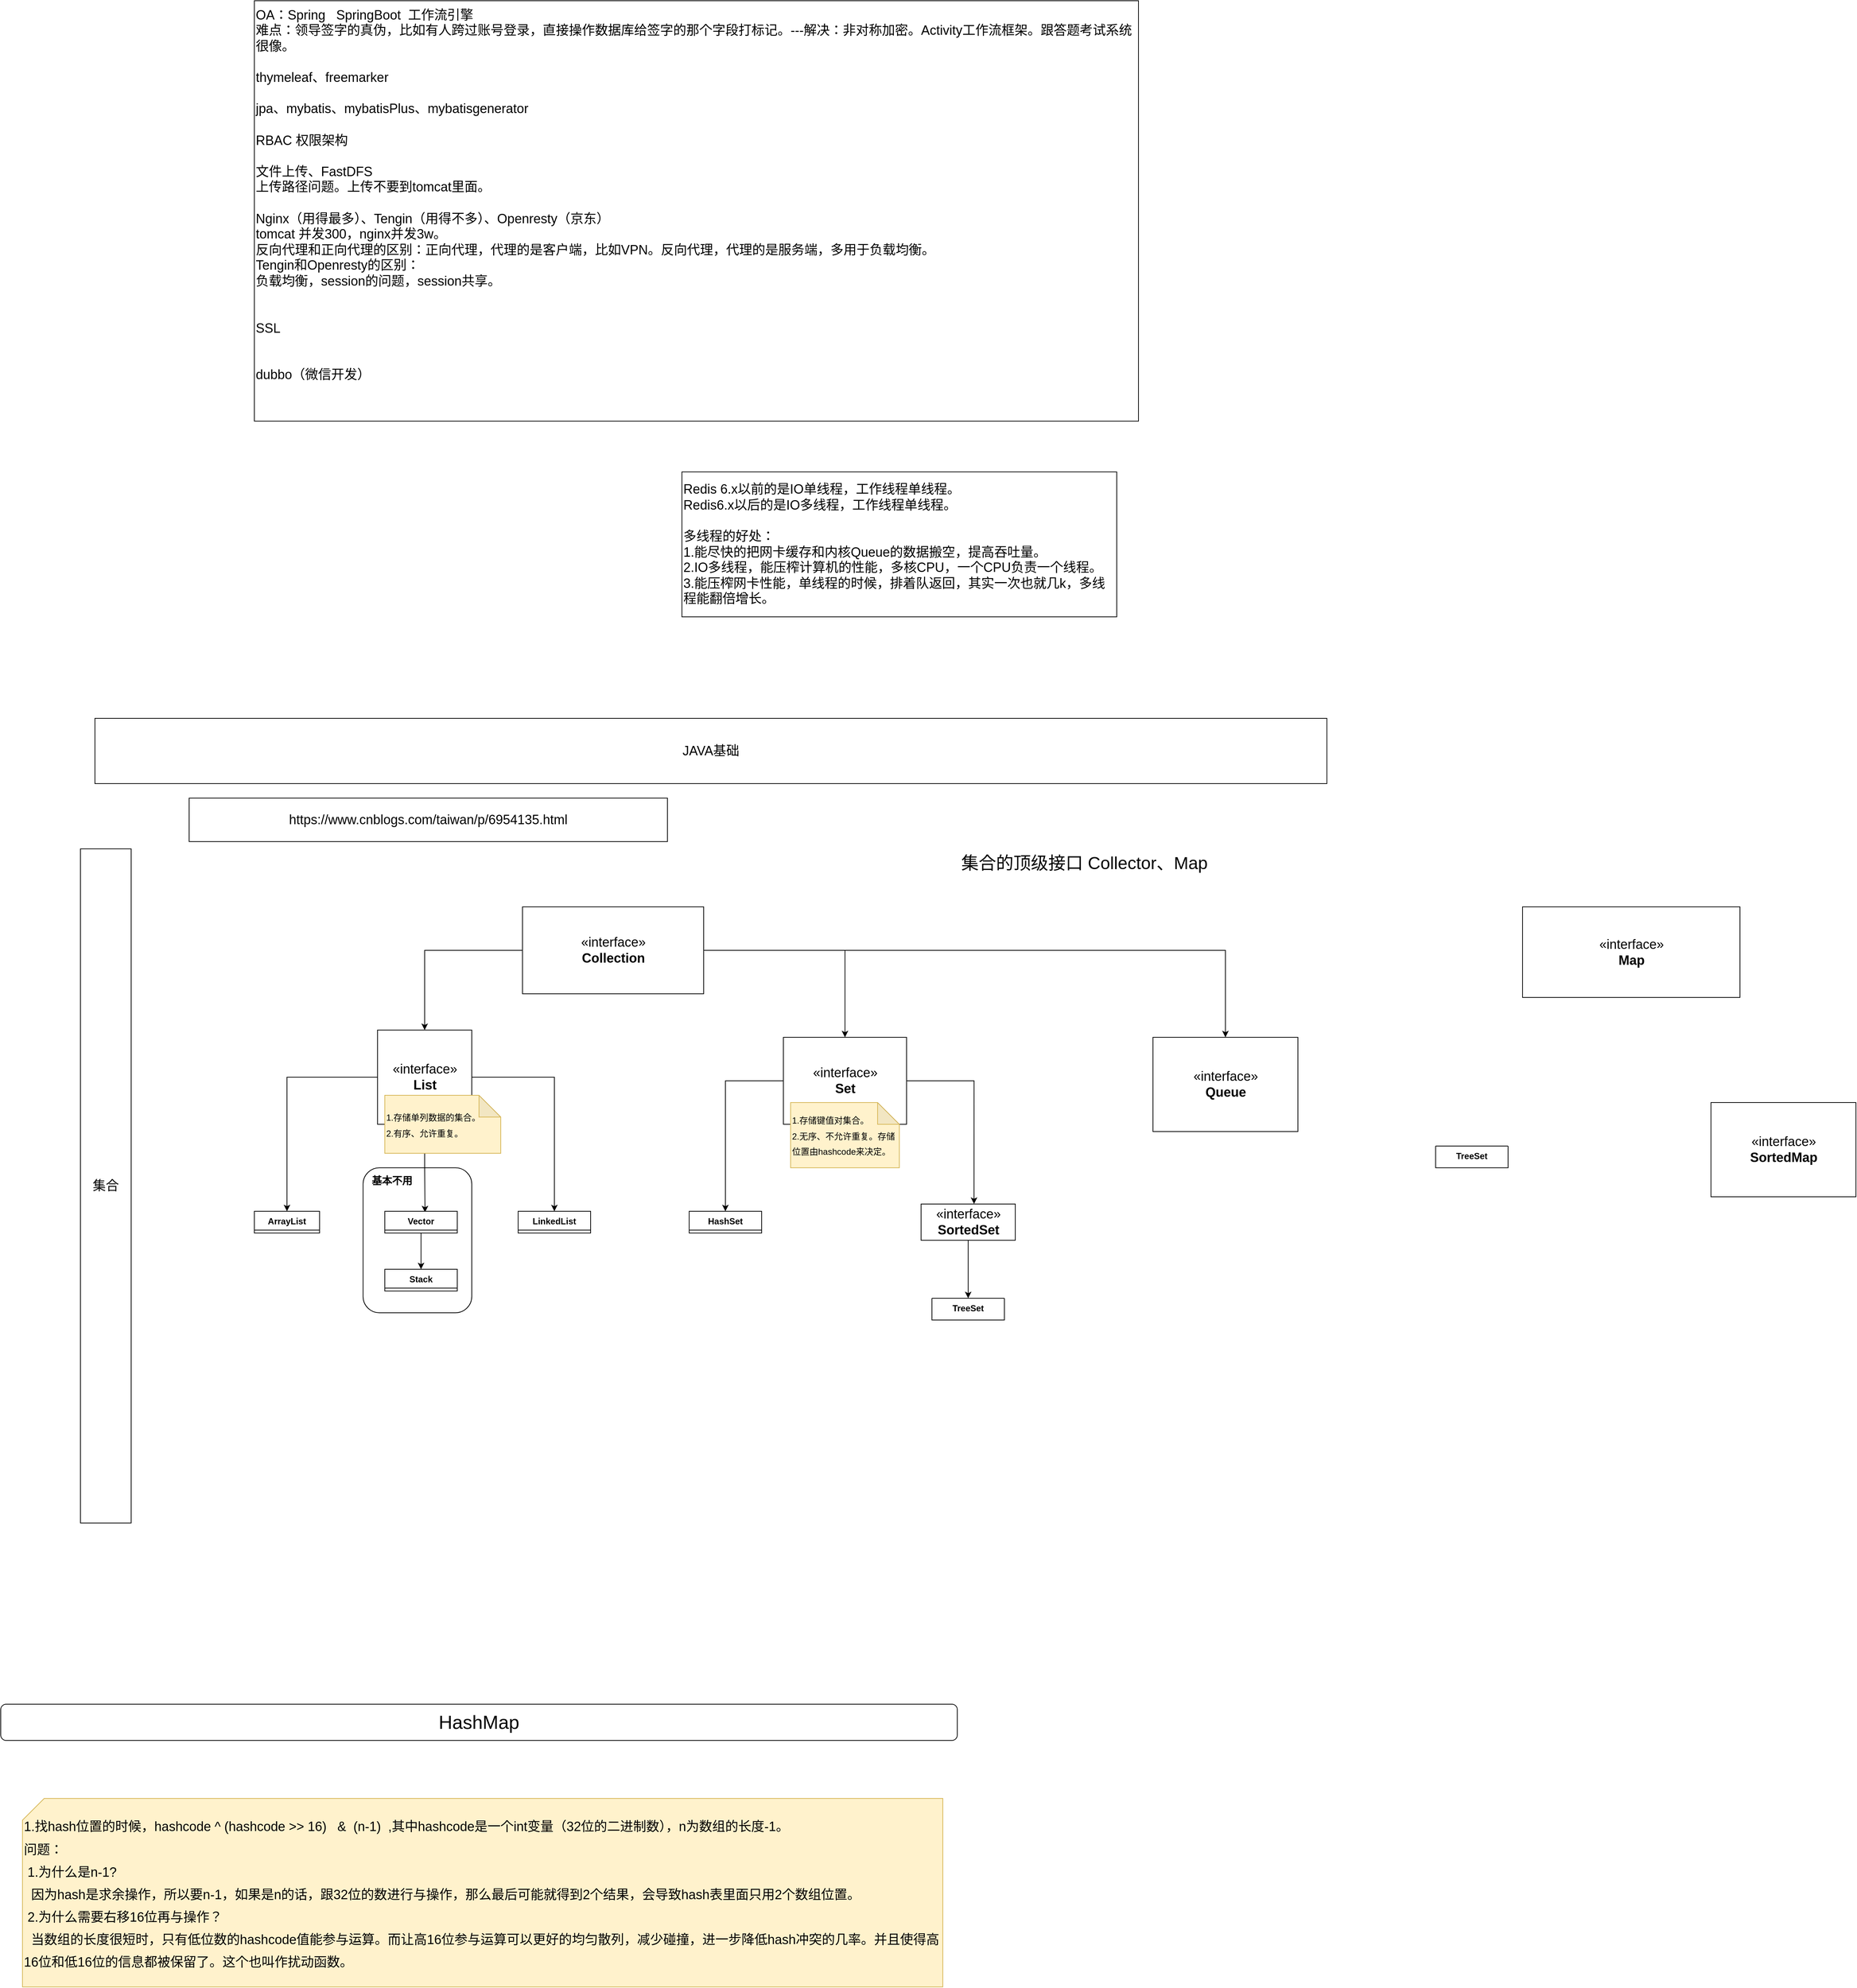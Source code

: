 <mxfile version="20.8.23" type="github">
  <diagram id="n1ftZFPXeWoBccRL3Ds-" name="第 1 页">
    <mxGraphModel dx="2261" dy="1933" grid="1" gridSize="10" guides="1" tooltips="1" connect="1" arrows="1" fold="1" page="1" pageScale="1" pageWidth="827" pageHeight="1169" math="0" shadow="0">
      <root>
        <mxCell id="0" />
        <mxCell id="1" parent="0" />
        <mxCell id="vPuZBKZ0nRlixl8lQZM2-37" value="" style="rounded=1;whiteSpace=wrap;html=1;fontSize=24;" parent="1" vertex="1">
          <mxGeometry x="100" y="930" width="150" height="200" as="geometry" />
        </mxCell>
        <mxCell id="UYtDyfvaQPsocZmwA6KJ-1" value="&lt;font style=&quot;font-size: 18px;&quot;&gt;OA：Spring&amp;nbsp; &amp;nbsp;SpringBoot&amp;nbsp; 工作流引擎&lt;br&gt;难点：领导签字的真伪，比如有人跨过账号登录，直接操作数据库给签字的那个字段打标记。---解决：非对称加密。Activity工作流框架。跟答题考试系统很像。&lt;br&gt;&lt;br&gt;thymeleaf、freemarker&lt;br&gt;&lt;br&gt;jpa、mybatis、mybatisPlus、mybatisgenerator&lt;br&gt;&lt;br&gt;RBAC 权限架构&lt;br&gt;&lt;br&gt;文件上传、FastDFS&lt;br&gt;上传路径问题。上传不要到tomcat里面。&lt;br&gt;&lt;br&gt;Nginx（用得最多）、Tengin（用得不多）、Openresty（京东）&lt;br&gt;tomcat 并发300，nginx并发3w。&lt;br&gt;反向代理和正向代理的区别：正向代理，代理的是客户端，比如VPN。反向代理，代理的是服务端，多用于负载均衡。&lt;br&gt;Tengin和Openresty的区别：&lt;br&gt;负载均衡，session的问题，session共享。&lt;br&gt;&lt;br&gt;&lt;br&gt;SSL&lt;br&gt;&lt;br&gt;&lt;br&gt;dubbo（微信开发）&lt;br&gt;&lt;br&gt;&lt;br&gt;&lt;/font&gt;" style="rounded=0;whiteSpace=wrap;html=1;align=left;" parent="1" vertex="1">
          <mxGeometry x="-50" y="-680" width="1220" height="580" as="geometry" />
        </mxCell>
        <mxCell id="UYtDyfvaQPsocZmwA6KJ-3" value="JAVA基础" style="rounded=0;whiteSpace=wrap;html=1;fontSize=18;" parent="1" vertex="1">
          <mxGeometry x="-270" y="310" width="1700" height="90" as="geometry" />
        </mxCell>
        <mxCell id="UYtDyfvaQPsocZmwA6KJ-4" value="集合" style="rounded=0;whiteSpace=wrap;html=1;fontSize=18;" parent="1" vertex="1">
          <mxGeometry x="-290" y="490" width="70" height="930" as="geometry" />
        </mxCell>
        <mxCell id="UYtDyfvaQPsocZmwA6KJ-11" style="edgeStyle=orthogonalEdgeStyle;rounded=0;orthogonalLoop=1;jettySize=auto;html=1;fontSize=18;" parent="1" source="UYtDyfvaQPsocZmwA6KJ-6" target="UYtDyfvaQPsocZmwA6KJ-9" edge="1">
          <mxGeometry relative="1" as="geometry" />
        </mxCell>
        <mxCell id="UYtDyfvaQPsocZmwA6KJ-13" style="edgeStyle=orthogonalEdgeStyle;rounded=0;orthogonalLoop=1;jettySize=auto;html=1;fontSize=18;" parent="1" source="UYtDyfvaQPsocZmwA6KJ-6" target="UYtDyfvaQPsocZmwA6KJ-8" edge="1">
          <mxGeometry relative="1" as="geometry" />
        </mxCell>
        <mxCell id="vPuZBKZ0nRlixl8lQZM2-48" style="edgeStyle=orthogonalEdgeStyle;rounded=0;orthogonalLoop=1;jettySize=auto;html=1;fontSize=14;" parent="1" source="UYtDyfvaQPsocZmwA6KJ-6" target="vPuZBKZ0nRlixl8lQZM2-21" edge="1">
          <mxGeometry relative="1" as="geometry" />
        </mxCell>
        <mxCell id="UYtDyfvaQPsocZmwA6KJ-6" value="«interface»&lt;br&gt;&lt;b&gt;Collection&lt;/b&gt;" style="html=1;fontSize=18;" parent="1" vertex="1">
          <mxGeometry x="320" y="570" width="250" height="120" as="geometry" />
        </mxCell>
        <mxCell id="UYtDyfvaQPsocZmwA6KJ-7" value="«interface»&lt;br&gt;&lt;b&gt;Map&lt;/b&gt;" style="html=1;fontSize=18;" parent="1" vertex="1">
          <mxGeometry x="1700" y="570" width="300" height="125" as="geometry" />
        </mxCell>
        <mxCell id="vPuZBKZ0nRlixl8lQZM2-33" style="edgeStyle=orthogonalEdgeStyle;rounded=0;orthogonalLoop=1;jettySize=auto;html=1;entryX=0.5;entryY=0;entryDx=0;entryDy=0;fontSize=24;" parent="1" source="UYtDyfvaQPsocZmwA6KJ-8" target="vPuZBKZ0nRlixl8lQZM2-8" edge="1">
          <mxGeometry relative="1" as="geometry" />
        </mxCell>
        <mxCell id="vPuZBKZ0nRlixl8lQZM2-34" style="edgeStyle=orthogonalEdgeStyle;rounded=0;orthogonalLoop=1;jettySize=auto;html=1;entryX=0.555;entryY=0.05;entryDx=0;entryDy=0;entryPerimeter=0;fontSize=24;" parent="1" source="UYtDyfvaQPsocZmwA6KJ-8" target="vPuZBKZ0nRlixl8lQZM2-24" edge="1">
          <mxGeometry relative="1" as="geometry" />
        </mxCell>
        <mxCell id="vPuZBKZ0nRlixl8lQZM2-35" style="edgeStyle=orthogonalEdgeStyle;rounded=0;orthogonalLoop=1;jettySize=auto;html=1;fontSize=24;" parent="1" source="UYtDyfvaQPsocZmwA6KJ-8" target="vPuZBKZ0nRlixl8lQZM2-12" edge="1">
          <mxGeometry relative="1" as="geometry" />
        </mxCell>
        <mxCell id="UYtDyfvaQPsocZmwA6KJ-8" value="«interface»&lt;br&gt;&lt;b&gt;List&lt;/b&gt;" style="html=1;fontSize=18;" parent="1" vertex="1">
          <mxGeometry x="120" y="740" width="130" height="130" as="geometry" />
        </mxCell>
        <mxCell id="vPuZBKZ0nRlixl8lQZM2-43" style="edgeStyle=orthogonalEdgeStyle;rounded=0;orthogonalLoop=1;jettySize=auto;html=1;fontSize=14;" parent="1" source="UYtDyfvaQPsocZmwA6KJ-9" target="vPuZBKZ0nRlixl8lQZM2-16" edge="1">
          <mxGeometry relative="1" as="geometry" />
        </mxCell>
        <mxCell id="vPuZBKZ0nRlixl8lQZM2-46" style="edgeStyle=orthogonalEdgeStyle;rounded=0;orthogonalLoop=1;jettySize=auto;html=1;entryX=0.562;entryY=-0.003;entryDx=0;entryDy=0;entryPerimeter=0;fontSize=14;" parent="1" source="UYtDyfvaQPsocZmwA6KJ-9" target="vPuZBKZ0nRlixl8lQZM2-20" edge="1">
          <mxGeometry relative="1" as="geometry" />
        </mxCell>
        <mxCell id="UYtDyfvaQPsocZmwA6KJ-9" value="«interface»&lt;br&gt;&lt;b&gt;Set&lt;/b&gt;" style="html=1;fontSize=18;" parent="1" vertex="1">
          <mxGeometry x="680" y="750" width="170" height="120" as="geometry" />
        </mxCell>
        <mxCell id="UYtDyfvaQPsocZmwA6KJ-14" value="&lt;font style=&quot;font-size: 12px;&quot;&gt;1.存储单列数据的集合。&lt;br&gt;2.有序、允许重复。&lt;br&gt;&lt;/font&gt;" style="shape=note;whiteSpace=wrap;html=1;backgroundOutline=1;darkOpacity=0.05;fontSize=18;align=left;fillColor=#fff2cc;strokeColor=#d6b656;" parent="1" vertex="1">
          <mxGeometry x="130" y="830" width="160" height="80" as="geometry" />
        </mxCell>
        <mxCell id="UYtDyfvaQPsocZmwA6KJ-15" value="https://www.cnblogs.com/taiwan/p/6954135.html" style="rounded=0;whiteSpace=wrap;html=1;fontSize=18;" parent="1" vertex="1">
          <mxGeometry x="-140" y="420" width="660" height="60" as="geometry" />
        </mxCell>
        <mxCell id="vPuZBKZ0nRlixl8lQZM2-1" value="&lt;font style=&quot;font-size: 18px;&quot;&gt;Redis 6.x以前的是IO单线程，工作线程单线程。&lt;br&gt;Redis6.x以后的是IO多线程，工作线程单线程。&lt;br&gt;&lt;br&gt;多线程的好处：&lt;br&gt;1.能尽快的把网卡缓存和内核Queue的数据搬空，提高吞吐量。&lt;br&gt;2.IO多线程，能压榨计算机的性能，多核CPU，一个CPU负责一个线程。&lt;br&gt;3.能压榨网卡性能，单线程的时候，排着队返回，其实一次也就几k，多线程能翻倍增长。&lt;/font&gt;" style="rounded=0;whiteSpace=wrap;html=1;align=left;" parent="1" vertex="1">
          <mxGeometry x="540" y="-30" width="600" height="200" as="geometry" />
        </mxCell>
        <mxCell id="vPuZBKZ0nRlixl8lQZM2-2" value="&lt;font style=&quot;font-size: 12px;&quot;&gt;1.存储键值对集合。&lt;br&gt;2.无序、不允许重复。存储位置由hashcode来决定。&lt;br&gt;&lt;/font&gt;" style="shape=note;whiteSpace=wrap;html=1;backgroundOutline=1;darkOpacity=0.05;fontSize=18;align=left;fillColor=#fff2cc;strokeColor=#d6b656;" parent="1" vertex="1">
          <mxGeometry x="690" y="840" width="150" height="90" as="geometry" />
        </mxCell>
        <mxCell id="vPuZBKZ0nRlixl8lQZM2-8" value="ArrayList" style="swimlane;fontStyle=1;align=center;verticalAlign=top;childLayout=stackLayout;horizontal=1;startSize=26;horizontalStack=0;resizeParent=1;resizeParentMax=0;resizeLast=0;collapsible=1;marginBottom=0;fontSize=12;" parent="1" vertex="1" collapsed="1">
          <mxGeometry x="-50" y="990" width="90" height="30" as="geometry">
            <mxRectangle x="-30" y="940" width="160" height="86" as="alternateBounds" />
          </mxGeometry>
        </mxCell>
        <mxCell id="vPuZBKZ0nRlixl8lQZM2-9" value="+ field: type" style="text;strokeColor=none;fillColor=none;align=left;verticalAlign=top;spacingLeft=4;spacingRight=4;overflow=hidden;rotatable=0;points=[[0,0.5],[1,0.5]];portConstraint=eastwest;fontSize=12;" parent="vPuZBKZ0nRlixl8lQZM2-8" vertex="1">
          <mxGeometry y="26" width="160" height="26" as="geometry" />
        </mxCell>
        <mxCell id="vPuZBKZ0nRlixl8lQZM2-10" value="" style="line;strokeWidth=1;fillColor=none;align=left;verticalAlign=middle;spacingTop=-1;spacingLeft=3;spacingRight=3;rotatable=0;labelPosition=right;points=[];portConstraint=eastwest;strokeColor=inherit;fontSize=12;" parent="vPuZBKZ0nRlixl8lQZM2-8" vertex="1">
          <mxGeometry y="52" width="160" height="8" as="geometry" />
        </mxCell>
        <mxCell id="vPuZBKZ0nRlixl8lQZM2-11" value="+ method(type): type" style="text;strokeColor=none;fillColor=none;align=left;verticalAlign=top;spacingLeft=4;spacingRight=4;overflow=hidden;rotatable=0;points=[[0,0.5],[1,0.5]];portConstraint=eastwest;fontSize=12;" parent="vPuZBKZ0nRlixl8lQZM2-8" vertex="1">
          <mxGeometry y="60" width="160" height="26" as="geometry" />
        </mxCell>
        <mxCell id="vPuZBKZ0nRlixl8lQZM2-12" value="LinkedList" style="swimlane;fontStyle=1;align=center;verticalAlign=top;childLayout=stackLayout;horizontal=1;startSize=26;horizontalStack=0;resizeParent=1;resizeParentMax=0;resizeLast=0;collapsible=1;marginBottom=0;fontSize=12;" parent="1" vertex="1" collapsed="1">
          <mxGeometry x="314" y="990" width="100" height="30" as="geometry">
            <mxRectangle x="270" y="990" width="160" height="86" as="alternateBounds" />
          </mxGeometry>
        </mxCell>
        <mxCell id="vPuZBKZ0nRlixl8lQZM2-13" value="+ field: type" style="text;strokeColor=none;fillColor=none;align=left;verticalAlign=top;spacingLeft=4;spacingRight=4;overflow=hidden;rotatable=0;points=[[0,0.5],[1,0.5]];portConstraint=eastwest;fontSize=12;" parent="vPuZBKZ0nRlixl8lQZM2-12" vertex="1">
          <mxGeometry y="26" width="160" height="26" as="geometry" />
        </mxCell>
        <mxCell id="vPuZBKZ0nRlixl8lQZM2-14" value="" style="line;strokeWidth=1;fillColor=none;align=left;verticalAlign=middle;spacingTop=-1;spacingLeft=3;spacingRight=3;rotatable=0;labelPosition=right;points=[];portConstraint=eastwest;strokeColor=inherit;fontSize=12;" parent="vPuZBKZ0nRlixl8lQZM2-12" vertex="1">
          <mxGeometry y="52" width="160" height="8" as="geometry" />
        </mxCell>
        <mxCell id="vPuZBKZ0nRlixl8lQZM2-15" value="+ method(type): type" style="text;strokeColor=none;fillColor=none;align=left;verticalAlign=top;spacingLeft=4;spacingRight=4;overflow=hidden;rotatable=0;points=[[0,0.5],[1,0.5]];portConstraint=eastwest;fontSize=12;" parent="vPuZBKZ0nRlixl8lQZM2-12" vertex="1">
          <mxGeometry y="60" width="160" height="26" as="geometry" />
        </mxCell>
        <mxCell id="vPuZBKZ0nRlixl8lQZM2-16" value="HashSet" style="swimlane;fontStyle=1;align=center;verticalAlign=top;childLayout=stackLayout;horizontal=1;startSize=26;horizontalStack=0;resizeParent=1;resizeParentMax=0;resizeLast=0;collapsible=1;marginBottom=0;fontSize=12;" parent="1" vertex="1" collapsed="1">
          <mxGeometry x="550" y="990" width="100" height="30" as="geometry">
            <mxRectangle x="254" y="950" width="160" height="86" as="alternateBounds" />
          </mxGeometry>
        </mxCell>
        <mxCell id="vPuZBKZ0nRlixl8lQZM2-17" value="+ field: type" style="text;strokeColor=none;fillColor=none;align=left;verticalAlign=top;spacingLeft=4;spacingRight=4;overflow=hidden;rotatable=0;points=[[0,0.5],[1,0.5]];portConstraint=eastwest;fontSize=12;" parent="vPuZBKZ0nRlixl8lQZM2-16" vertex="1">
          <mxGeometry y="26" width="160" height="26" as="geometry" />
        </mxCell>
        <mxCell id="vPuZBKZ0nRlixl8lQZM2-18" value="" style="line;strokeWidth=1;fillColor=none;align=left;verticalAlign=middle;spacingTop=-1;spacingLeft=3;spacingRight=3;rotatable=0;labelPosition=right;points=[];portConstraint=eastwest;strokeColor=inherit;fontSize=12;" parent="vPuZBKZ0nRlixl8lQZM2-16" vertex="1">
          <mxGeometry y="52" width="160" height="8" as="geometry" />
        </mxCell>
        <mxCell id="vPuZBKZ0nRlixl8lQZM2-19" value="+ method(type): type" style="text;strokeColor=none;fillColor=none;align=left;verticalAlign=top;spacingLeft=4;spacingRight=4;overflow=hidden;rotatable=0;points=[[0,0.5],[1,0.5]];portConstraint=eastwest;fontSize=12;" parent="vPuZBKZ0nRlixl8lQZM2-16" vertex="1">
          <mxGeometry y="60" width="160" height="26" as="geometry" />
        </mxCell>
        <mxCell id="vPuZBKZ0nRlixl8lQZM2-47" style="edgeStyle=orthogonalEdgeStyle;rounded=0;orthogonalLoop=1;jettySize=auto;html=1;entryX=0.5;entryY=0;entryDx=0;entryDy=0;fontSize=14;" parent="1" source="vPuZBKZ0nRlixl8lQZM2-20" target="vPuZBKZ0nRlixl8lQZM2-39" edge="1">
          <mxGeometry relative="1" as="geometry" />
        </mxCell>
        <mxCell id="vPuZBKZ0nRlixl8lQZM2-20" value="«interface»&lt;br&gt;&lt;b&gt;SortedSet&lt;/b&gt;" style="html=1;fontSize=18;" parent="1" vertex="1">
          <mxGeometry x="870" y="980" width="130" height="50" as="geometry" />
        </mxCell>
        <mxCell id="vPuZBKZ0nRlixl8lQZM2-21" value="«interface»&lt;br&gt;&lt;b&gt;Queue&lt;/b&gt;" style="html=1;fontSize=18;" parent="1" vertex="1">
          <mxGeometry x="1190" y="750" width="200" height="130" as="geometry" />
        </mxCell>
        <mxCell id="vPuZBKZ0nRlixl8lQZM2-23" value="&lt;font style=&quot;font-size: 24px;&quot;&gt;集合的顶级接口 Collector、Map&lt;/font&gt;" style="text;html=1;align=center;verticalAlign=middle;resizable=0;points=[];autosize=1;strokeColor=none;fillColor=none;fontSize=12;" parent="1" vertex="1">
          <mxGeometry x="915" y="490" width="360" height="40" as="geometry" />
        </mxCell>
        <mxCell id="vPuZBKZ0nRlixl8lQZM2-32" style="edgeStyle=orthogonalEdgeStyle;rounded=0;orthogonalLoop=1;jettySize=auto;html=1;entryX=0.5;entryY=0;entryDx=0;entryDy=0;fontSize=24;" parent="1" source="vPuZBKZ0nRlixl8lQZM2-24" target="vPuZBKZ0nRlixl8lQZM2-28" edge="1">
          <mxGeometry relative="1" as="geometry" />
        </mxCell>
        <mxCell id="vPuZBKZ0nRlixl8lQZM2-24" value="Vector" style="swimlane;fontStyle=1;align=center;verticalAlign=top;childLayout=stackLayout;horizontal=1;startSize=26;horizontalStack=0;resizeParent=1;resizeParentMax=0;resizeLast=0;collapsible=1;marginBottom=0;fontSize=12;" parent="1" vertex="1" collapsed="1">
          <mxGeometry x="130" y="990" width="100" height="30" as="geometry">
            <mxRectangle x="130" y="990" width="160" height="86" as="alternateBounds" />
          </mxGeometry>
        </mxCell>
        <mxCell id="vPuZBKZ0nRlixl8lQZM2-25" value="+ field: type" style="text;strokeColor=none;fillColor=none;align=left;verticalAlign=top;spacingLeft=4;spacingRight=4;overflow=hidden;rotatable=0;points=[[0,0.5],[1,0.5]];portConstraint=eastwest;fontSize=12;" parent="vPuZBKZ0nRlixl8lQZM2-24" vertex="1">
          <mxGeometry y="26" width="160" height="26" as="geometry" />
        </mxCell>
        <mxCell id="vPuZBKZ0nRlixl8lQZM2-26" value="" style="line;strokeWidth=1;fillColor=none;align=left;verticalAlign=middle;spacingTop=-1;spacingLeft=3;spacingRight=3;rotatable=0;labelPosition=right;points=[];portConstraint=eastwest;strokeColor=inherit;fontSize=12;" parent="vPuZBKZ0nRlixl8lQZM2-24" vertex="1">
          <mxGeometry y="52" width="160" height="8" as="geometry" />
        </mxCell>
        <mxCell id="vPuZBKZ0nRlixl8lQZM2-27" value="+ method(type): type" style="text;strokeColor=none;fillColor=none;align=left;verticalAlign=top;spacingLeft=4;spacingRight=4;overflow=hidden;rotatable=0;points=[[0,0.5],[1,0.5]];portConstraint=eastwest;fontSize=12;" parent="vPuZBKZ0nRlixl8lQZM2-24" vertex="1">
          <mxGeometry y="60" width="160" height="26" as="geometry" />
        </mxCell>
        <mxCell id="vPuZBKZ0nRlixl8lQZM2-28" value="Stack&#xa;" style="swimlane;fontStyle=1;align=center;verticalAlign=top;childLayout=stackLayout;horizontal=1;startSize=26;horizontalStack=0;resizeParent=1;resizeParentMax=0;resizeLast=0;collapsible=1;marginBottom=0;fontSize=12;" parent="1" vertex="1" collapsed="1">
          <mxGeometry x="130" y="1070" width="100" height="30" as="geometry">
            <mxRectangle x="254" y="950" width="160" height="86" as="alternateBounds" />
          </mxGeometry>
        </mxCell>
        <mxCell id="vPuZBKZ0nRlixl8lQZM2-29" value="+ field: type" style="text;strokeColor=none;fillColor=none;align=left;verticalAlign=top;spacingLeft=4;spacingRight=4;overflow=hidden;rotatable=0;points=[[0,0.5],[1,0.5]];portConstraint=eastwest;fontSize=12;" parent="vPuZBKZ0nRlixl8lQZM2-28" vertex="1">
          <mxGeometry y="26" width="160" height="26" as="geometry" />
        </mxCell>
        <mxCell id="vPuZBKZ0nRlixl8lQZM2-30" value="" style="line;strokeWidth=1;fillColor=none;align=left;verticalAlign=middle;spacingTop=-1;spacingLeft=3;spacingRight=3;rotatable=0;labelPosition=right;points=[];portConstraint=eastwest;strokeColor=inherit;fontSize=12;" parent="vPuZBKZ0nRlixl8lQZM2-28" vertex="1">
          <mxGeometry y="52" width="160" height="8" as="geometry" />
        </mxCell>
        <mxCell id="vPuZBKZ0nRlixl8lQZM2-31" value="+ method(type): type" style="text;strokeColor=none;fillColor=none;align=left;verticalAlign=top;spacingLeft=4;spacingRight=4;overflow=hidden;rotatable=0;points=[[0,0.5],[1,0.5]];portConstraint=eastwest;fontSize=12;" parent="vPuZBKZ0nRlixl8lQZM2-28" vertex="1">
          <mxGeometry y="60" width="160" height="26" as="geometry" />
        </mxCell>
        <mxCell id="vPuZBKZ0nRlixl8lQZM2-38" value="&lt;font style=&quot;font-size: 14px;&quot;&gt;&lt;b&gt;基本不用&lt;/b&gt;&lt;/font&gt;" style="text;html=1;strokeColor=none;fillColor=none;align=center;verticalAlign=middle;whiteSpace=wrap;rounded=0;fontSize=24;" parent="1" vertex="1">
          <mxGeometry x="110" y="930" width="60" height="30" as="geometry" />
        </mxCell>
        <mxCell id="vPuZBKZ0nRlixl8lQZM2-39" value="TreeSet" style="swimlane;fontStyle=1;align=center;verticalAlign=top;childLayout=stackLayout;horizontal=1;startSize=0;horizontalStack=0;resizeParent=1;resizeParentMax=0;resizeLast=0;collapsible=1;marginBottom=0;fontSize=12;" parent="1" vertex="1" collapsed="1">
          <mxGeometry x="885" y="1110" width="100" height="30" as="geometry">
            <mxRectangle x="254" y="950" width="160" height="86" as="alternateBounds" />
          </mxGeometry>
        </mxCell>
        <mxCell id="vPuZBKZ0nRlixl8lQZM2-40" value="+ field: type" style="text;strokeColor=none;fillColor=none;align=left;verticalAlign=top;spacingLeft=4;spacingRight=4;overflow=hidden;rotatable=0;points=[[0,0.5],[1,0.5]];portConstraint=eastwest;fontSize=12;" parent="vPuZBKZ0nRlixl8lQZM2-39" vertex="1">
          <mxGeometry y="26" width="160" height="26" as="geometry" />
        </mxCell>
        <mxCell id="vPuZBKZ0nRlixl8lQZM2-41" value="" style="line;strokeWidth=1;fillColor=none;align=left;verticalAlign=middle;spacingTop=-1;spacingLeft=3;spacingRight=3;rotatable=0;labelPosition=right;points=[];portConstraint=eastwest;strokeColor=inherit;fontSize=12;" parent="vPuZBKZ0nRlixl8lQZM2-39" vertex="1">
          <mxGeometry y="52" width="160" height="8" as="geometry" />
        </mxCell>
        <mxCell id="vPuZBKZ0nRlixl8lQZM2-42" value="+ method(type): type" style="text;strokeColor=none;fillColor=none;align=left;verticalAlign=top;spacingLeft=4;spacingRight=4;overflow=hidden;rotatable=0;points=[[0,0.5],[1,0.5]];portConstraint=eastwest;fontSize=12;" parent="vPuZBKZ0nRlixl8lQZM2-39" vertex="1">
          <mxGeometry y="60" width="160" height="26" as="geometry" />
        </mxCell>
        <mxCell id="vPuZBKZ0nRlixl8lQZM2-49" value="«interface»&lt;br&gt;&lt;b&gt;SortedMap&lt;/b&gt;" style="html=1;fontSize=18;" parent="1" vertex="1">
          <mxGeometry x="1960" y="840" width="200" height="130" as="geometry" />
        </mxCell>
        <mxCell id="vPuZBKZ0nRlixl8lQZM2-50" value="TreeSet" style="swimlane;fontStyle=1;align=center;verticalAlign=top;childLayout=stackLayout;horizontal=1;startSize=0;horizontalStack=0;resizeParent=1;resizeParentMax=0;resizeLast=0;collapsible=1;marginBottom=0;fontSize=12;" parent="1" vertex="1" collapsed="1">
          <mxGeometry x="1580" y="900" width="100" height="30" as="geometry">
            <mxRectangle x="254" y="950" width="160" height="86" as="alternateBounds" />
          </mxGeometry>
        </mxCell>
        <mxCell id="vPuZBKZ0nRlixl8lQZM2-51" value="+ field: type" style="text;strokeColor=none;fillColor=none;align=left;verticalAlign=top;spacingLeft=4;spacingRight=4;overflow=hidden;rotatable=0;points=[[0,0.5],[1,0.5]];portConstraint=eastwest;fontSize=12;" parent="vPuZBKZ0nRlixl8lQZM2-50" vertex="1">
          <mxGeometry y="26" width="160" height="26" as="geometry" />
        </mxCell>
        <mxCell id="vPuZBKZ0nRlixl8lQZM2-52" value="" style="line;strokeWidth=1;fillColor=none;align=left;verticalAlign=middle;spacingTop=-1;spacingLeft=3;spacingRight=3;rotatable=0;labelPosition=right;points=[];portConstraint=eastwest;strokeColor=inherit;fontSize=12;" parent="vPuZBKZ0nRlixl8lQZM2-50" vertex="1">
          <mxGeometry y="52" width="160" height="8" as="geometry" />
        </mxCell>
        <mxCell id="vPuZBKZ0nRlixl8lQZM2-53" value="+ method(type): type" style="text;strokeColor=none;fillColor=none;align=left;verticalAlign=top;spacingLeft=4;spacingRight=4;overflow=hidden;rotatable=0;points=[[0,0.5],[1,0.5]];portConstraint=eastwest;fontSize=12;" parent="vPuZBKZ0nRlixl8lQZM2-50" vertex="1">
          <mxGeometry y="60" width="160" height="26" as="geometry" />
        </mxCell>
        <mxCell id="SX70cxbbN6tKfyIai92h-1" value="&lt;font style=&quot;font-size: 26px;&quot;&gt;HashMap&lt;/font&gt;" style="rounded=1;whiteSpace=wrap;html=1;" vertex="1" parent="1">
          <mxGeometry x="-400" y="1670" width="1320" height="50" as="geometry" />
        </mxCell>
        <mxCell id="SX70cxbbN6tKfyIai92h-3" value="&lt;font style=&quot;font-size: 18px;&quot;&gt;1.找hash位置的时候，hashcode ^ (hashcode &amp;gt;&amp;gt; 16)&amp;nbsp; &amp;nbsp;&amp;amp;&amp;nbsp; (n-1)&amp;nbsp; ,其中hashcode是一个int变量（32位的二进制数），n为数组的长度-1。&lt;br&gt;问题：&lt;br&gt;&lt;span style=&quot;&quot;&gt;	&lt;/span&gt;&lt;span style=&quot;white-space: pre;&quot;&gt;	&lt;/span&gt;1.为什么是n-1?&lt;br&gt;&lt;span style=&quot;&quot;&gt;	&lt;/span&gt;&lt;span style=&quot;&quot;&gt;	&lt;/span&gt;&lt;span style=&quot;white-space: pre;&quot;&gt;	&lt;/span&gt;&lt;span style=&quot;white-space: pre;&quot;&gt;	&lt;/span&gt;因为hash是求余操作，所以要n-1，如果是n的话，跟32位的数进行与操作，那么最后可能就得到2个结果，会导致hash表里面只用2个数组位置。&lt;br&gt;&lt;span style=&quot;&quot;&gt;	&lt;/span&gt;&lt;span style=&quot;white-space: pre;&quot;&gt;	&lt;/span&gt;2.为什么需要右移16位再与操作？&lt;br&gt;&lt;/font&gt;&lt;font style=&quot;font-size: 18px;&quot;&gt;&lt;span style=&quot;white-space: pre;&quot;&gt;	&lt;/span&gt;&lt;span style=&quot;white-space: pre;&quot;&gt;	&lt;/span&gt;当数组的长度很短时，&lt;span style=&quot;box-sizing: border-box; outline: 0px; overflow-wrap: break-word;&quot;&gt;只有低位数的hashcode值能参与运算。而让高16位参与运算可以更好的均匀散列，减少碰撞，进一步降低hash冲突的几率&lt;/span&gt;。&lt;span style=&quot;box-sizing: border-box; outline: 0px; overflow-wrap: break-word;&quot;&gt;并且使得高16位和低16位的信息都被保留了。这个也叫作扰动函数。&lt;/span&gt;&lt;/font&gt;" style="shape=card;whiteSpace=wrap;html=1;fontSize=26;fillColor=#fff2cc;strokeColor=#d6b656;align=left;" vertex="1" parent="1">
          <mxGeometry x="-370" y="1800" width="1270" height="260" as="geometry" />
        </mxCell>
      </root>
    </mxGraphModel>
  </diagram>
</mxfile>
